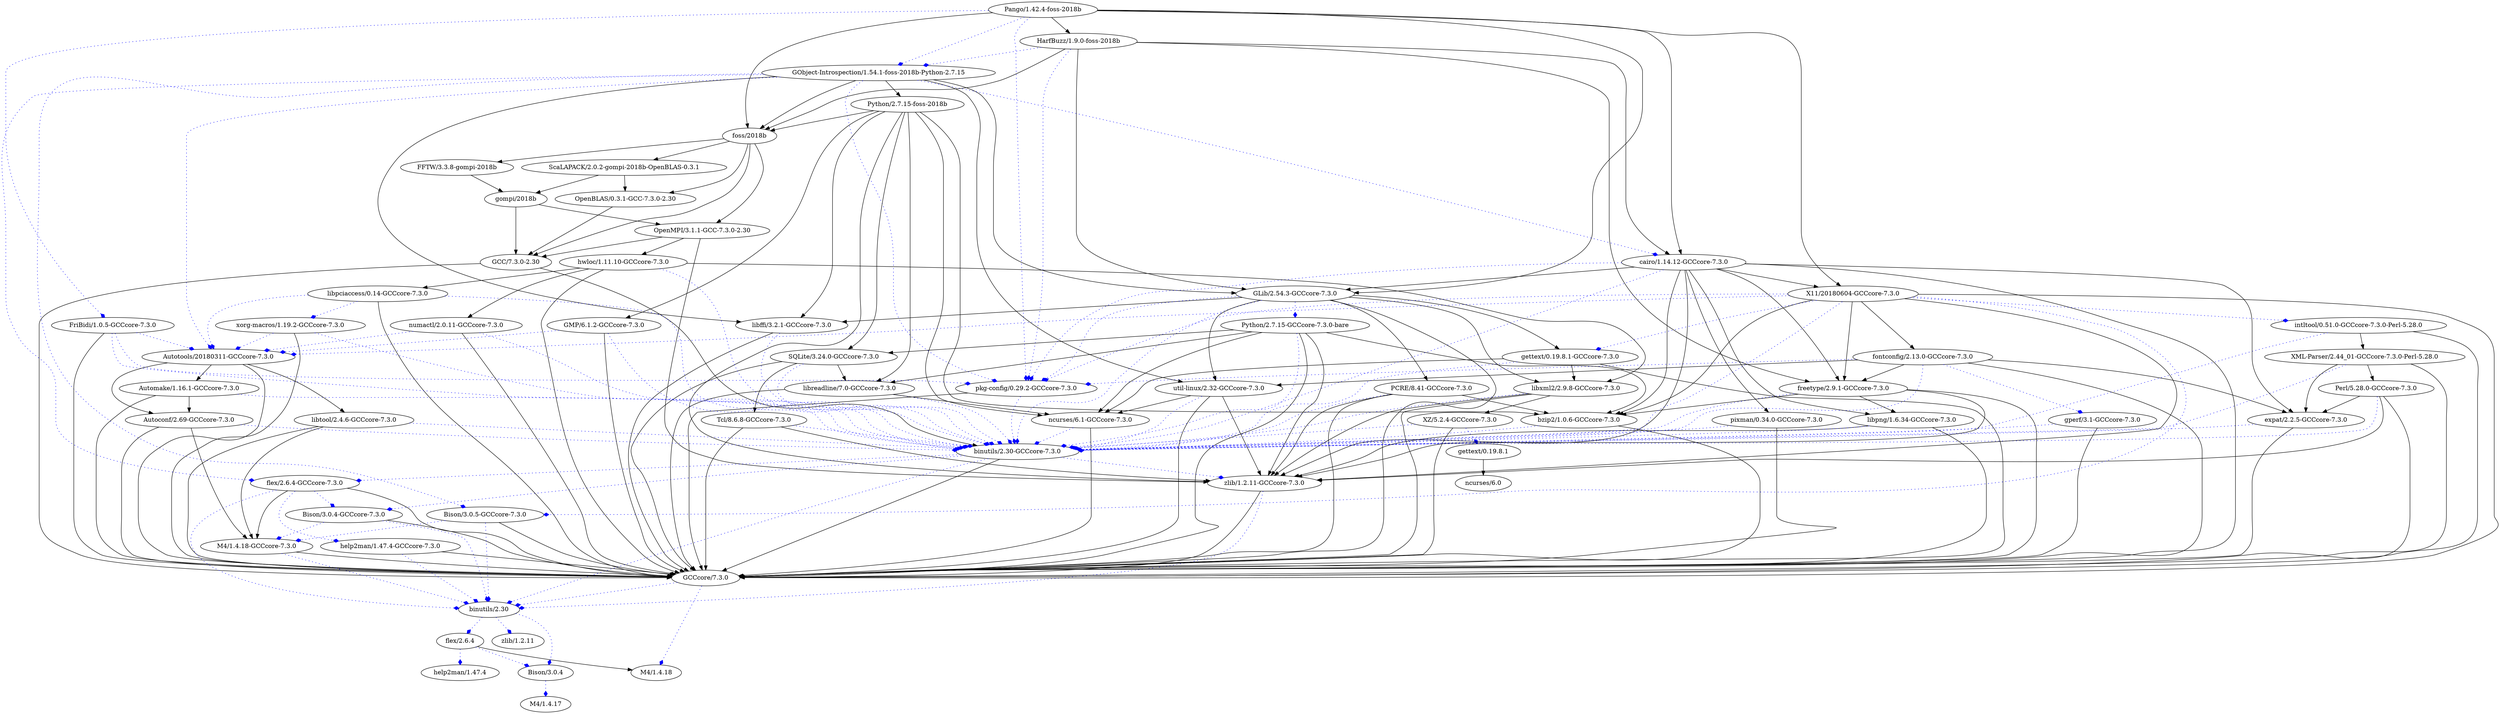 digraph graphname {
"ncurses/6.0";
"flex/2.6.4";
"M4/1.4.18";
"zlib/1.2.11-GCCcore-7.3.0";
"Pango/1.42.4-foss-2018b";
"OpenMPI/3.1.1-GCC-7.3.0-2.30";
"XZ/5.2.4-GCCcore-7.3.0";
"PCRE/8.41-GCCcore-7.3.0";
"M4/1.4.17";
"gettext/0.19.8.1";
"Bison/3.0.4-GCCcore-7.3.0";
"libtool/2.4.6-GCCcore-7.3.0";
"SQLite/3.24.0-GCCcore-7.3.0";
"Bison/3.0.4";
"GLib/2.54.3-GCCcore-7.3.0";
"GObject-Introspection/1.54.1-foss-2018b-Python-2.7.15";
"HarfBuzz/1.9.0-foss-2018b";
"fontconfig/2.13.0-GCCcore-7.3.0";
"binutils/2.30-GCCcore-7.3.0";
"bzip2/1.0.6-GCCcore-7.3.0";
"zlib/1.2.11";
"gperf/3.1-GCCcore-7.3.0";
"xorg-macros/1.19.2-GCCcore-7.3.0";
"libffi/3.2.1-GCCcore-7.3.0";
"Bison/3.0.5-GCCcore-7.3.0";
"GCCcore/7.3.0";
"gompi/2018b";
"gettext/0.19.8.1-GCCcore-7.3.0";
"libreadline/7.0-GCCcore-7.3.0";
"binutils/2.30";
"libxml2/2.9.8-GCCcore-7.3.0";
"Python/2.7.15-GCCcore-7.3.0-bare";
"GCC/7.3.0-2.30";
"intltool/0.51.0-GCCcore-7.3.0-Perl-5.28.0";
"M4/1.4.18-GCCcore-7.3.0";
"ncurses/6.1-GCCcore-7.3.0";
"FFTW/3.3.8-gompi-2018b";
"Automake/1.16.1-GCCcore-7.3.0";
"libpciaccess/0.14-GCCcore-7.3.0";
"expat/2.2.5-GCCcore-7.3.0";
"XML-Parser/2.44_01-GCCcore-7.3.0-Perl-5.28.0";
"Tcl/8.6.8-GCCcore-7.3.0";
"Python/2.7.15-foss-2018b";
"Perl/5.28.0-GCCcore-7.3.0";
"freetype/2.9.1-GCCcore-7.3.0";
"util-linux/2.32-GCCcore-7.3.0";
"ScaLAPACK/2.0.2-gompi-2018b-OpenBLAS-0.3.1";
"libpng/1.6.34-GCCcore-7.3.0";
"help2man/1.47.4";
"foss/2018b";
"FriBidi/1.0.5-GCCcore-7.3.0";
"Autotools/20180311-GCCcore-7.3.0";
"help2man/1.47.4-GCCcore-7.3.0";
"cairo/1.14.12-GCCcore-7.3.0";
"flex/2.6.4-GCCcore-7.3.0";
"hwloc/1.11.10-GCCcore-7.3.0";
"Autoconf/2.69-GCCcore-7.3.0";
"pkg-config/0.29.2-GCCcore-7.3.0";
"GMP/6.1.2-GCCcore-7.3.0";
"X11/20180604-GCCcore-7.3.0";
"OpenBLAS/0.3.1-GCC-7.3.0-2.30";
"pixman/0.34.0-GCCcore-7.3.0";
"numactl/2.0.11-GCCcore-7.3.0";
"flex/2.6.4" -> "M4/1.4.18";
"flex/2.6.4" -> "Bison/3.0.4"  [color=blue, style=dotted, arrowhead=diamond];
"flex/2.6.4" -> "help2man/1.47.4"  [color=blue, style=dotted, arrowhead=diamond];
"zlib/1.2.11-GCCcore-7.3.0" -> "binutils/2.30"  [color=blue, style=dotted, arrowhead=diamond];
"zlib/1.2.11-GCCcore-7.3.0" -> "GCCcore/7.3.0";
"Pango/1.42.4-foss-2018b" -> "X11/20180604-GCCcore-7.3.0";
"Pango/1.42.4-foss-2018b" -> "GLib/2.54.3-GCCcore-7.3.0";
"Pango/1.42.4-foss-2018b" -> "cairo/1.14.12-GCCcore-7.3.0";
"Pango/1.42.4-foss-2018b" -> "HarfBuzz/1.9.0-foss-2018b";
"Pango/1.42.4-foss-2018b" -> "GObject-Introspection/1.54.1-foss-2018b-Python-2.7.15"  [color=blue, style=dotted, arrowhead=diamond];
"Pango/1.42.4-foss-2018b" -> "pkg-config/0.29.2-GCCcore-7.3.0"  [color=blue, style=dotted, arrowhead=diamond];
"Pango/1.42.4-foss-2018b" -> "FriBidi/1.0.5-GCCcore-7.3.0"  [color=blue, style=dotted, arrowhead=diamond];
"Pango/1.42.4-foss-2018b" -> "foss/2018b";
"OpenMPI/3.1.1-GCC-7.3.0-2.30" -> "zlib/1.2.11-GCCcore-7.3.0";
"OpenMPI/3.1.1-GCC-7.3.0-2.30" -> "hwloc/1.11.10-GCCcore-7.3.0";
"OpenMPI/3.1.1-GCC-7.3.0-2.30" -> "GCC/7.3.0-2.30";
"XZ/5.2.4-GCCcore-7.3.0" -> "gettext/0.19.8.1"  [color=blue, style=dotted, arrowhead=diamond];
"XZ/5.2.4-GCCcore-7.3.0" -> "binutils/2.30-GCCcore-7.3.0"  [color=blue, style=dotted, arrowhead=diamond];
"XZ/5.2.4-GCCcore-7.3.0" -> "GCCcore/7.3.0";
"PCRE/8.41-GCCcore-7.3.0" -> "bzip2/1.0.6-GCCcore-7.3.0";
"PCRE/8.41-GCCcore-7.3.0" -> "zlib/1.2.11-GCCcore-7.3.0";
"PCRE/8.41-GCCcore-7.3.0" -> "binutils/2.30-GCCcore-7.3.0"  [color=blue, style=dotted, arrowhead=diamond];
"PCRE/8.41-GCCcore-7.3.0" -> "GCCcore/7.3.0";
"gettext/0.19.8.1" -> "ncurses/6.0";
"Bison/3.0.4-GCCcore-7.3.0" -> "M4/1.4.18-GCCcore-7.3.0"  [color=blue, style=dotted, arrowhead=diamond];
"Bison/3.0.4-GCCcore-7.3.0" -> "binutils/2.30"  [color=blue, style=dotted, arrowhead=diamond];
"Bison/3.0.4-GCCcore-7.3.0" -> "GCCcore/7.3.0";
"libtool/2.4.6-GCCcore-7.3.0" -> "M4/1.4.18-GCCcore-7.3.0";
"libtool/2.4.6-GCCcore-7.3.0" -> "binutils/2.30-GCCcore-7.3.0"  [color=blue, style=dotted, arrowhead=diamond];
"libtool/2.4.6-GCCcore-7.3.0" -> "GCCcore/7.3.0";
"SQLite/3.24.0-GCCcore-7.3.0" -> "libreadline/7.0-GCCcore-7.3.0";
"SQLite/3.24.0-GCCcore-7.3.0" -> "Tcl/8.6.8-GCCcore-7.3.0";
"SQLite/3.24.0-GCCcore-7.3.0" -> "binutils/2.30-GCCcore-7.3.0"  [color=blue, style=dotted, arrowhead=diamond];
"SQLite/3.24.0-GCCcore-7.3.0" -> "GCCcore/7.3.0";
"Bison/3.0.4" -> "M4/1.4.17"  [color=blue, style=dotted, arrowhead=diamond];
"GLib/2.54.3-GCCcore-7.3.0" -> "libffi/3.2.1-GCCcore-7.3.0";
"GLib/2.54.3-GCCcore-7.3.0" -> "gettext/0.19.8.1-GCCcore-7.3.0";
"GLib/2.54.3-GCCcore-7.3.0" -> "libxml2/2.9.8-GCCcore-7.3.0";
"GLib/2.54.3-GCCcore-7.3.0" -> "PCRE/8.41-GCCcore-7.3.0";
"GLib/2.54.3-GCCcore-7.3.0" -> "util-linux/2.32-GCCcore-7.3.0";
"GLib/2.54.3-GCCcore-7.3.0" -> "binutils/2.30-GCCcore-7.3.0"  [color=blue, style=dotted, arrowhead=diamond];
"GLib/2.54.3-GCCcore-7.3.0" -> "Python/2.7.15-GCCcore-7.3.0-bare"  [color=blue, style=dotted, arrowhead=diamond];
"GLib/2.54.3-GCCcore-7.3.0" -> "pkg-config/0.29.2-GCCcore-7.3.0"  [color=blue, style=dotted, arrowhead=diamond];
"GLib/2.54.3-GCCcore-7.3.0" -> "GCCcore/7.3.0";
"GObject-Introspection/1.54.1-foss-2018b-Python-2.7.15" -> "Python/2.7.15-foss-2018b";
"GObject-Introspection/1.54.1-foss-2018b-Python-2.7.15" -> "util-linux/2.32-GCCcore-7.3.0";
"GObject-Introspection/1.54.1-foss-2018b-Python-2.7.15" -> "GLib/2.54.3-GCCcore-7.3.0";
"GObject-Introspection/1.54.1-foss-2018b-Python-2.7.15" -> "libffi/3.2.1-GCCcore-7.3.0";
"GObject-Introspection/1.54.1-foss-2018b-Python-2.7.15" -> "Autotools/20180311-GCCcore-7.3.0"  [color=blue, style=dotted, arrowhead=diamond];
"GObject-Introspection/1.54.1-foss-2018b-Python-2.7.15" -> "flex/2.6.4-GCCcore-7.3.0"  [color=blue, style=dotted, arrowhead=diamond];
"GObject-Introspection/1.54.1-foss-2018b-Python-2.7.15" -> "Bison/3.0.5-GCCcore-7.3.0"  [color=blue, style=dotted, arrowhead=diamond];
"GObject-Introspection/1.54.1-foss-2018b-Python-2.7.15" -> "cairo/1.14.12-GCCcore-7.3.0"  [color=blue, style=dotted, arrowhead=diamond];
"GObject-Introspection/1.54.1-foss-2018b-Python-2.7.15" -> "pkg-config/0.29.2-GCCcore-7.3.0"  [color=blue, style=dotted, arrowhead=diamond];
"GObject-Introspection/1.54.1-foss-2018b-Python-2.7.15" -> "foss/2018b";
"HarfBuzz/1.9.0-foss-2018b" -> "GLib/2.54.3-GCCcore-7.3.0";
"HarfBuzz/1.9.0-foss-2018b" -> "cairo/1.14.12-GCCcore-7.3.0";
"HarfBuzz/1.9.0-foss-2018b" -> "freetype/2.9.1-GCCcore-7.3.0";
"HarfBuzz/1.9.0-foss-2018b" -> "GObject-Introspection/1.54.1-foss-2018b-Python-2.7.15"  [color=blue, style=dotted, arrowhead=diamond];
"HarfBuzz/1.9.0-foss-2018b" -> "pkg-config/0.29.2-GCCcore-7.3.0"  [color=blue, style=dotted, arrowhead=diamond];
"HarfBuzz/1.9.0-foss-2018b" -> "foss/2018b";
"fontconfig/2.13.0-GCCcore-7.3.0" -> "expat/2.2.5-GCCcore-7.3.0";
"fontconfig/2.13.0-GCCcore-7.3.0" -> "freetype/2.9.1-GCCcore-7.3.0";
"fontconfig/2.13.0-GCCcore-7.3.0" -> "util-linux/2.32-GCCcore-7.3.0";
"fontconfig/2.13.0-GCCcore-7.3.0" -> "binutils/2.30-GCCcore-7.3.0"  [color=blue, style=dotted, arrowhead=diamond];
"fontconfig/2.13.0-GCCcore-7.3.0" -> "gperf/3.1-GCCcore-7.3.0"  [color=blue, style=dotted, arrowhead=diamond];
"fontconfig/2.13.0-GCCcore-7.3.0" -> "pkg-config/0.29.2-GCCcore-7.3.0"  [color=blue, style=dotted, arrowhead=diamond];
"fontconfig/2.13.0-GCCcore-7.3.0" -> "GCCcore/7.3.0";
"binutils/2.30-GCCcore-7.3.0" -> "flex/2.6.4-GCCcore-7.3.0"  [color=blue, style=dotted, arrowhead=diamond];
"binutils/2.30-GCCcore-7.3.0" -> "Bison/3.0.4-GCCcore-7.3.0"  [color=blue, style=dotted, arrowhead=diamond];
"binutils/2.30-GCCcore-7.3.0" -> "zlib/1.2.11-GCCcore-7.3.0"  [color=blue, style=dotted, arrowhead=diamond];
"binutils/2.30-GCCcore-7.3.0" -> "binutils/2.30"  [color=blue, style=dotted, arrowhead=diamond];
"binutils/2.30-GCCcore-7.3.0" -> "GCCcore/7.3.0";
"bzip2/1.0.6-GCCcore-7.3.0" -> "binutils/2.30-GCCcore-7.3.0"  [color=blue, style=dotted, arrowhead=diamond];
"bzip2/1.0.6-GCCcore-7.3.0" -> "GCCcore/7.3.0";
"gperf/3.1-GCCcore-7.3.0" -> "binutils/2.30-GCCcore-7.3.0"  [color=blue, style=dotted, arrowhead=diamond];
"gperf/3.1-GCCcore-7.3.0" -> "GCCcore/7.3.0";
"xorg-macros/1.19.2-GCCcore-7.3.0" -> "binutils/2.30-GCCcore-7.3.0"  [color=blue, style=dotted, arrowhead=diamond];
"xorg-macros/1.19.2-GCCcore-7.3.0" -> "Autotools/20180311-GCCcore-7.3.0"  [color=blue, style=dotted, arrowhead=diamond];
"xorg-macros/1.19.2-GCCcore-7.3.0" -> "GCCcore/7.3.0";
"libffi/3.2.1-GCCcore-7.3.0" -> "binutils/2.30-GCCcore-7.3.0"  [color=blue, style=dotted, arrowhead=diamond];
"libffi/3.2.1-GCCcore-7.3.0" -> "GCCcore/7.3.0";
"Bison/3.0.5-GCCcore-7.3.0" -> "M4/1.4.18-GCCcore-7.3.0"  [color=blue, style=dotted, arrowhead=diamond];
"Bison/3.0.5-GCCcore-7.3.0" -> "binutils/2.30"  [color=blue, style=dotted, arrowhead=diamond];
"Bison/3.0.5-GCCcore-7.3.0" -> "GCCcore/7.3.0";
"GCCcore/7.3.0" -> "M4/1.4.18"  [color=blue, style=dotted, arrowhead=diamond];
"GCCcore/7.3.0" -> "binutils/2.30"  [color=blue, style=dotted, arrowhead=diamond];
"gompi/2018b" -> "GCC/7.3.0-2.30";
"gompi/2018b" -> "OpenMPI/3.1.1-GCC-7.3.0-2.30";
"gettext/0.19.8.1-GCCcore-7.3.0" -> "libxml2/2.9.8-GCCcore-7.3.0";
"gettext/0.19.8.1-GCCcore-7.3.0" -> "ncurses/6.1-GCCcore-7.3.0";
"gettext/0.19.8.1-GCCcore-7.3.0" -> "binutils/2.30-GCCcore-7.3.0"  [color=blue, style=dotted, arrowhead=diamond];
"gettext/0.19.8.1-GCCcore-7.3.0" -> "GCCcore/7.3.0";
"libreadline/7.0-GCCcore-7.3.0" -> "ncurses/6.1-GCCcore-7.3.0";
"libreadline/7.0-GCCcore-7.3.0" -> "binutils/2.30-GCCcore-7.3.0"  [color=blue, style=dotted, arrowhead=diamond];
"libreadline/7.0-GCCcore-7.3.0" -> "GCCcore/7.3.0";
"binutils/2.30" -> "flex/2.6.4"  [color=blue, style=dotted, arrowhead=diamond];
"binutils/2.30" -> "Bison/3.0.4"  [color=blue, style=dotted, arrowhead=diamond];
"binutils/2.30" -> "zlib/1.2.11"  [color=blue, style=dotted, arrowhead=diamond];
"libxml2/2.9.8-GCCcore-7.3.0" -> "XZ/5.2.4-GCCcore-7.3.0";
"libxml2/2.9.8-GCCcore-7.3.0" -> "zlib/1.2.11-GCCcore-7.3.0";
"libxml2/2.9.8-GCCcore-7.3.0" -> "binutils/2.30-GCCcore-7.3.0"  [color=blue, style=dotted, arrowhead=diamond];
"libxml2/2.9.8-GCCcore-7.3.0" -> "GCCcore/7.3.0";
"Python/2.7.15-GCCcore-7.3.0-bare" -> "bzip2/1.0.6-GCCcore-7.3.0";
"Python/2.7.15-GCCcore-7.3.0-bare" -> "zlib/1.2.11-GCCcore-7.3.0";
"Python/2.7.15-GCCcore-7.3.0-bare" -> "libreadline/7.0-GCCcore-7.3.0";
"Python/2.7.15-GCCcore-7.3.0-bare" -> "ncurses/6.1-GCCcore-7.3.0";
"Python/2.7.15-GCCcore-7.3.0-bare" -> "SQLite/3.24.0-GCCcore-7.3.0";
"Python/2.7.15-GCCcore-7.3.0-bare" -> "binutils/2.30-GCCcore-7.3.0"  [color=blue, style=dotted, arrowhead=diamond];
"Python/2.7.15-GCCcore-7.3.0-bare" -> "GCCcore/7.3.0";
"GCC/7.3.0-2.30" -> "GCCcore/7.3.0";
"GCC/7.3.0-2.30" -> "binutils/2.30-GCCcore-7.3.0";
"intltool/0.51.0-GCCcore-7.3.0-Perl-5.28.0" -> "XML-Parser/2.44_01-GCCcore-7.3.0-Perl-5.28.0";
"intltool/0.51.0-GCCcore-7.3.0-Perl-5.28.0" -> "binutils/2.30-GCCcore-7.3.0"  [color=blue, style=dotted, arrowhead=diamond];
"intltool/0.51.0-GCCcore-7.3.0-Perl-5.28.0" -> "GCCcore/7.3.0";
"M4/1.4.18-GCCcore-7.3.0" -> "binutils/2.30"  [color=blue, style=dotted, arrowhead=diamond];
"M4/1.4.18-GCCcore-7.3.0" -> "GCCcore/7.3.0";
"ncurses/6.1-GCCcore-7.3.0" -> "binutils/2.30-GCCcore-7.3.0"  [color=blue, style=dotted, arrowhead=diamond];
"ncurses/6.1-GCCcore-7.3.0" -> "GCCcore/7.3.0";
"FFTW/3.3.8-gompi-2018b" -> "gompi/2018b";
"Automake/1.16.1-GCCcore-7.3.0" -> "Autoconf/2.69-GCCcore-7.3.0";
"Automake/1.16.1-GCCcore-7.3.0" -> "binutils/2.30-GCCcore-7.3.0"  [color=blue, style=dotted, arrowhead=diamond];
"Automake/1.16.1-GCCcore-7.3.0" -> "GCCcore/7.3.0";
"libpciaccess/0.14-GCCcore-7.3.0" -> "binutils/2.30-GCCcore-7.3.0"  [color=blue, style=dotted, arrowhead=diamond];
"libpciaccess/0.14-GCCcore-7.3.0" -> "Autotools/20180311-GCCcore-7.3.0"  [color=blue, style=dotted, arrowhead=diamond];
"libpciaccess/0.14-GCCcore-7.3.0" -> "xorg-macros/1.19.2-GCCcore-7.3.0"  [color=blue, style=dotted, arrowhead=diamond];
"libpciaccess/0.14-GCCcore-7.3.0" -> "GCCcore/7.3.0";
"expat/2.2.5-GCCcore-7.3.0" -> "binutils/2.30-GCCcore-7.3.0"  [color=blue, style=dotted, arrowhead=diamond];
"expat/2.2.5-GCCcore-7.3.0" -> "GCCcore/7.3.0";
"XML-Parser/2.44_01-GCCcore-7.3.0-Perl-5.28.0" -> "Perl/5.28.0-GCCcore-7.3.0";
"XML-Parser/2.44_01-GCCcore-7.3.0-Perl-5.28.0" -> "expat/2.2.5-GCCcore-7.3.0";
"XML-Parser/2.44_01-GCCcore-7.3.0-Perl-5.28.0" -> "binutils/2.30-GCCcore-7.3.0"  [color=blue, style=dotted, arrowhead=diamond];
"XML-Parser/2.44_01-GCCcore-7.3.0-Perl-5.28.0" -> "GCCcore/7.3.0";
"Tcl/8.6.8-GCCcore-7.3.0" -> "zlib/1.2.11-GCCcore-7.3.0";
"Tcl/8.6.8-GCCcore-7.3.0" -> "binutils/2.30-GCCcore-7.3.0"  [color=blue, style=dotted, arrowhead=diamond];
"Tcl/8.6.8-GCCcore-7.3.0" -> "GCCcore/7.3.0";
"Python/2.7.15-foss-2018b" -> "bzip2/1.0.6-GCCcore-7.3.0";
"Python/2.7.15-foss-2018b" -> "zlib/1.2.11-GCCcore-7.3.0";
"Python/2.7.15-foss-2018b" -> "libreadline/7.0-GCCcore-7.3.0";
"Python/2.7.15-foss-2018b" -> "ncurses/6.1-GCCcore-7.3.0";
"Python/2.7.15-foss-2018b" -> "SQLite/3.24.0-GCCcore-7.3.0";
"Python/2.7.15-foss-2018b" -> "GMP/6.1.2-GCCcore-7.3.0";
"Python/2.7.15-foss-2018b" -> "libffi/3.2.1-GCCcore-7.3.0";
"Python/2.7.15-foss-2018b" -> "foss/2018b";
"Perl/5.28.0-GCCcore-7.3.0" -> "zlib/1.2.11-GCCcore-7.3.0";
"Perl/5.28.0-GCCcore-7.3.0" -> "expat/2.2.5-GCCcore-7.3.0";
"Perl/5.28.0-GCCcore-7.3.0" -> "binutils/2.30-GCCcore-7.3.0"  [color=blue, style=dotted, arrowhead=diamond];
"Perl/5.28.0-GCCcore-7.3.0" -> "GCCcore/7.3.0";
"freetype/2.9.1-GCCcore-7.3.0" -> "bzip2/1.0.6-GCCcore-7.3.0";
"freetype/2.9.1-GCCcore-7.3.0" -> "libpng/1.6.34-GCCcore-7.3.0";
"freetype/2.9.1-GCCcore-7.3.0" -> "zlib/1.2.11-GCCcore-7.3.0";
"freetype/2.9.1-GCCcore-7.3.0" -> "binutils/2.30-GCCcore-7.3.0"  [color=blue, style=dotted, arrowhead=diamond];
"freetype/2.9.1-GCCcore-7.3.0" -> "GCCcore/7.3.0";
"util-linux/2.32-GCCcore-7.3.0" -> "ncurses/6.1-GCCcore-7.3.0";
"util-linux/2.32-GCCcore-7.3.0" -> "zlib/1.2.11-GCCcore-7.3.0";
"util-linux/2.32-GCCcore-7.3.0" -> "binutils/2.30-GCCcore-7.3.0"  [color=blue, style=dotted, arrowhead=diamond];
"util-linux/2.32-GCCcore-7.3.0" -> "GCCcore/7.3.0";
"ScaLAPACK/2.0.2-gompi-2018b-OpenBLAS-0.3.1" -> "OpenBLAS/0.3.1-GCC-7.3.0-2.30";
"ScaLAPACK/2.0.2-gompi-2018b-OpenBLAS-0.3.1" -> "gompi/2018b";
"libpng/1.6.34-GCCcore-7.3.0" -> "zlib/1.2.11-GCCcore-7.3.0";
"libpng/1.6.34-GCCcore-7.3.0" -> "binutils/2.30-GCCcore-7.3.0"  [color=blue, style=dotted, arrowhead=diamond];
"libpng/1.6.34-GCCcore-7.3.0" -> "GCCcore/7.3.0";
"foss/2018b" -> "GCC/7.3.0-2.30";
"foss/2018b" -> "OpenMPI/3.1.1-GCC-7.3.0-2.30";
"foss/2018b" -> "OpenBLAS/0.3.1-GCC-7.3.0-2.30";
"foss/2018b" -> "FFTW/3.3.8-gompi-2018b";
"foss/2018b" -> "ScaLAPACK/2.0.2-gompi-2018b-OpenBLAS-0.3.1";
"FriBidi/1.0.5-GCCcore-7.3.0" -> "Autotools/20180311-GCCcore-7.3.0"  [color=blue, style=dotted, arrowhead=diamond];
"FriBidi/1.0.5-GCCcore-7.3.0" -> "binutils/2.30-GCCcore-7.3.0"  [color=blue, style=dotted, arrowhead=diamond];
"FriBidi/1.0.5-GCCcore-7.3.0" -> "pkg-config/0.29.2-GCCcore-7.3.0"  [color=blue, style=dotted, arrowhead=diamond];
"FriBidi/1.0.5-GCCcore-7.3.0" -> "GCCcore/7.3.0";
"Autotools/20180311-GCCcore-7.3.0" -> "Autoconf/2.69-GCCcore-7.3.0";
"Autotools/20180311-GCCcore-7.3.0" -> "Automake/1.16.1-GCCcore-7.3.0";
"Autotools/20180311-GCCcore-7.3.0" -> "libtool/2.4.6-GCCcore-7.3.0";
"Autotools/20180311-GCCcore-7.3.0" -> "GCCcore/7.3.0";
"help2man/1.47.4-GCCcore-7.3.0" -> "binutils/2.30"  [color=blue, style=dotted, arrowhead=diamond];
"help2man/1.47.4-GCCcore-7.3.0" -> "GCCcore/7.3.0";
"cairo/1.14.12-GCCcore-7.3.0" -> "bzip2/1.0.6-GCCcore-7.3.0";
"cairo/1.14.12-GCCcore-7.3.0" -> "zlib/1.2.11-GCCcore-7.3.0";
"cairo/1.14.12-GCCcore-7.3.0" -> "libpng/1.6.34-GCCcore-7.3.0";
"cairo/1.14.12-GCCcore-7.3.0" -> "freetype/2.9.1-GCCcore-7.3.0";
"cairo/1.14.12-GCCcore-7.3.0" -> "pixman/0.34.0-GCCcore-7.3.0";
"cairo/1.14.12-GCCcore-7.3.0" -> "expat/2.2.5-GCCcore-7.3.0";
"cairo/1.14.12-GCCcore-7.3.0" -> "GLib/2.54.3-GCCcore-7.3.0";
"cairo/1.14.12-GCCcore-7.3.0" -> "X11/20180604-GCCcore-7.3.0";
"cairo/1.14.12-GCCcore-7.3.0" -> "binutils/2.30-GCCcore-7.3.0"  [color=blue, style=dotted, arrowhead=diamond];
"cairo/1.14.12-GCCcore-7.3.0" -> "pkg-config/0.29.2-GCCcore-7.3.0"  [color=blue, style=dotted, arrowhead=diamond];
"cairo/1.14.12-GCCcore-7.3.0" -> "GCCcore/7.3.0";
"flex/2.6.4-GCCcore-7.3.0" -> "M4/1.4.18-GCCcore-7.3.0";
"flex/2.6.4-GCCcore-7.3.0" -> "Bison/3.0.4-GCCcore-7.3.0"  [color=blue, style=dotted, arrowhead=diamond];
"flex/2.6.4-GCCcore-7.3.0" -> "help2man/1.47.4-GCCcore-7.3.0"  [color=blue, style=dotted, arrowhead=diamond];
"flex/2.6.4-GCCcore-7.3.0" -> "binutils/2.30"  [color=blue, style=dotted, arrowhead=diamond];
"flex/2.6.4-GCCcore-7.3.0" -> "GCCcore/7.3.0";
"hwloc/1.11.10-GCCcore-7.3.0" -> "numactl/2.0.11-GCCcore-7.3.0";
"hwloc/1.11.10-GCCcore-7.3.0" -> "libxml2/2.9.8-GCCcore-7.3.0";
"hwloc/1.11.10-GCCcore-7.3.0" -> "libpciaccess/0.14-GCCcore-7.3.0";
"hwloc/1.11.10-GCCcore-7.3.0" -> "binutils/2.30-GCCcore-7.3.0"  [color=blue, style=dotted, arrowhead=diamond];
"hwloc/1.11.10-GCCcore-7.3.0" -> "GCCcore/7.3.0";
"Autoconf/2.69-GCCcore-7.3.0" -> "M4/1.4.18-GCCcore-7.3.0";
"Autoconf/2.69-GCCcore-7.3.0" -> "binutils/2.30-GCCcore-7.3.0"  [color=blue, style=dotted, arrowhead=diamond];
"Autoconf/2.69-GCCcore-7.3.0" -> "GCCcore/7.3.0";
"pkg-config/0.29.2-GCCcore-7.3.0" -> "binutils/2.30-GCCcore-7.3.0"  [color=blue, style=dotted, arrowhead=diamond];
"pkg-config/0.29.2-GCCcore-7.3.0" -> "GCCcore/7.3.0";
"GMP/6.1.2-GCCcore-7.3.0" -> "Autotools/20180311-GCCcore-7.3.0"  [color=blue, style=dotted, arrowhead=diamond];
"GMP/6.1.2-GCCcore-7.3.0" -> "binutils/2.30-GCCcore-7.3.0"  [color=blue, style=dotted, arrowhead=diamond];
"GMP/6.1.2-GCCcore-7.3.0" -> "GCCcore/7.3.0";
"X11/20180604-GCCcore-7.3.0" -> "bzip2/1.0.6-GCCcore-7.3.0";
"X11/20180604-GCCcore-7.3.0" -> "fontconfig/2.13.0-GCCcore-7.3.0";
"X11/20180604-GCCcore-7.3.0" -> "freetype/2.9.1-GCCcore-7.3.0";
"X11/20180604-GCCcore-7.3.0" -> "zlib/1.2.11-GCCcore-7.3.0";
"X11/20180604-GCCcore-7.3.0" -> "binutils/2.30-GCCcore-7.3.0"  [color=blue, style=dotted, arrowhead=diamond];
"X11/20180604-GCCcore-7.3.0" -> "Autotools/20180311-GCCcore-7.3.0"  [color=blue, style=dotted, arrowhead=diamond];
"X11/20180604-GCCcore-7.3.0" -> "Bison/3.0.5-GCCcore-7.3.0"  [color=blue, style=dotted, arrowhead=diamond];
"X11/20180604-GCCcore-7.3.0" -> "gettext/0.19.8.1-GCCcore-7.3.0"  [color=blue, style=dotted, arrowhead=diamond];
"X11/20180604-GCCcore-7.3.0" -> "pkg-config/0.29.2-GCCcore-7.3.0"  [color=blue, style=dotted, arrowhead=diamond];
"X11/20180604-GCCcore-7.3.0" -> "intltool/0.51.0-GCCcore-7.3.0-Perl-5.28.0"  [color=blue, style=dotted, arrowhead=diamond];
"X11/20180604-GCCcore-7.3.0" -> "GCCcore/7.3.0";
"OpenBLAS/0.3.1-GCC-7.3.0-2.30" -> "GCC/7.3.0-2.30";
"pixman/0.34.0-GCCcore-7.3.0" -> "binutils/2.30-GCCcore-7.3.0"  [color=blue, style=dotted, arrowhead=diamond];
"pixman/0.34.0-GCCcore-7.3.0" -> "GCCcore/7.3.0";
"numactl/2.0.11-GCCcore-7.3.0" -> "binutils/2.30-GCCcore-7.3.0"  [color=blue, style=dotted, arrowhead=diamond];
"numactl/2.0.11-GCCcore-7.3.0" -> "Autotools/20180311-GCCcore-7.3.0"  [color=blue, style=dotted, arrowhead=diamond];
"numactl/2.0.11-GCCcore-7.3.0" -> "GCCcore/7.3.0";
}
